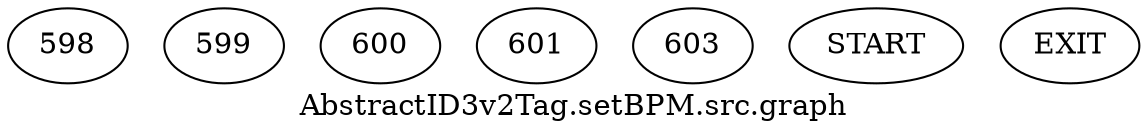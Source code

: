 /* --------------------------------------------------- */
/* Generated by Dr. Garbage Control Flow Graph Factory */
/* http://www.drgarbage.com                            */
/* Version: 4.5.0.201508311741                         */
/* Retrieved on: 2020-01-18 16:09:12.264               */
/* --------------------------------------------------- */
digraph "AbstractID3v2Tag.setBPM.src.graph" {
 graph [label="AbstractID3v2Tag.setBPM.src.graph"];
 2 [label="598" ]
 3 [label="599" ]
 4 [label="600" ]
 5 [label="601" ]
 6 [label="603" ]
 7 [label="START" ]
 8 [label="EXIT" ]
 7  2
 2  3 
 3  4
 4  5
 2  6
 5  6
 6  8
}
